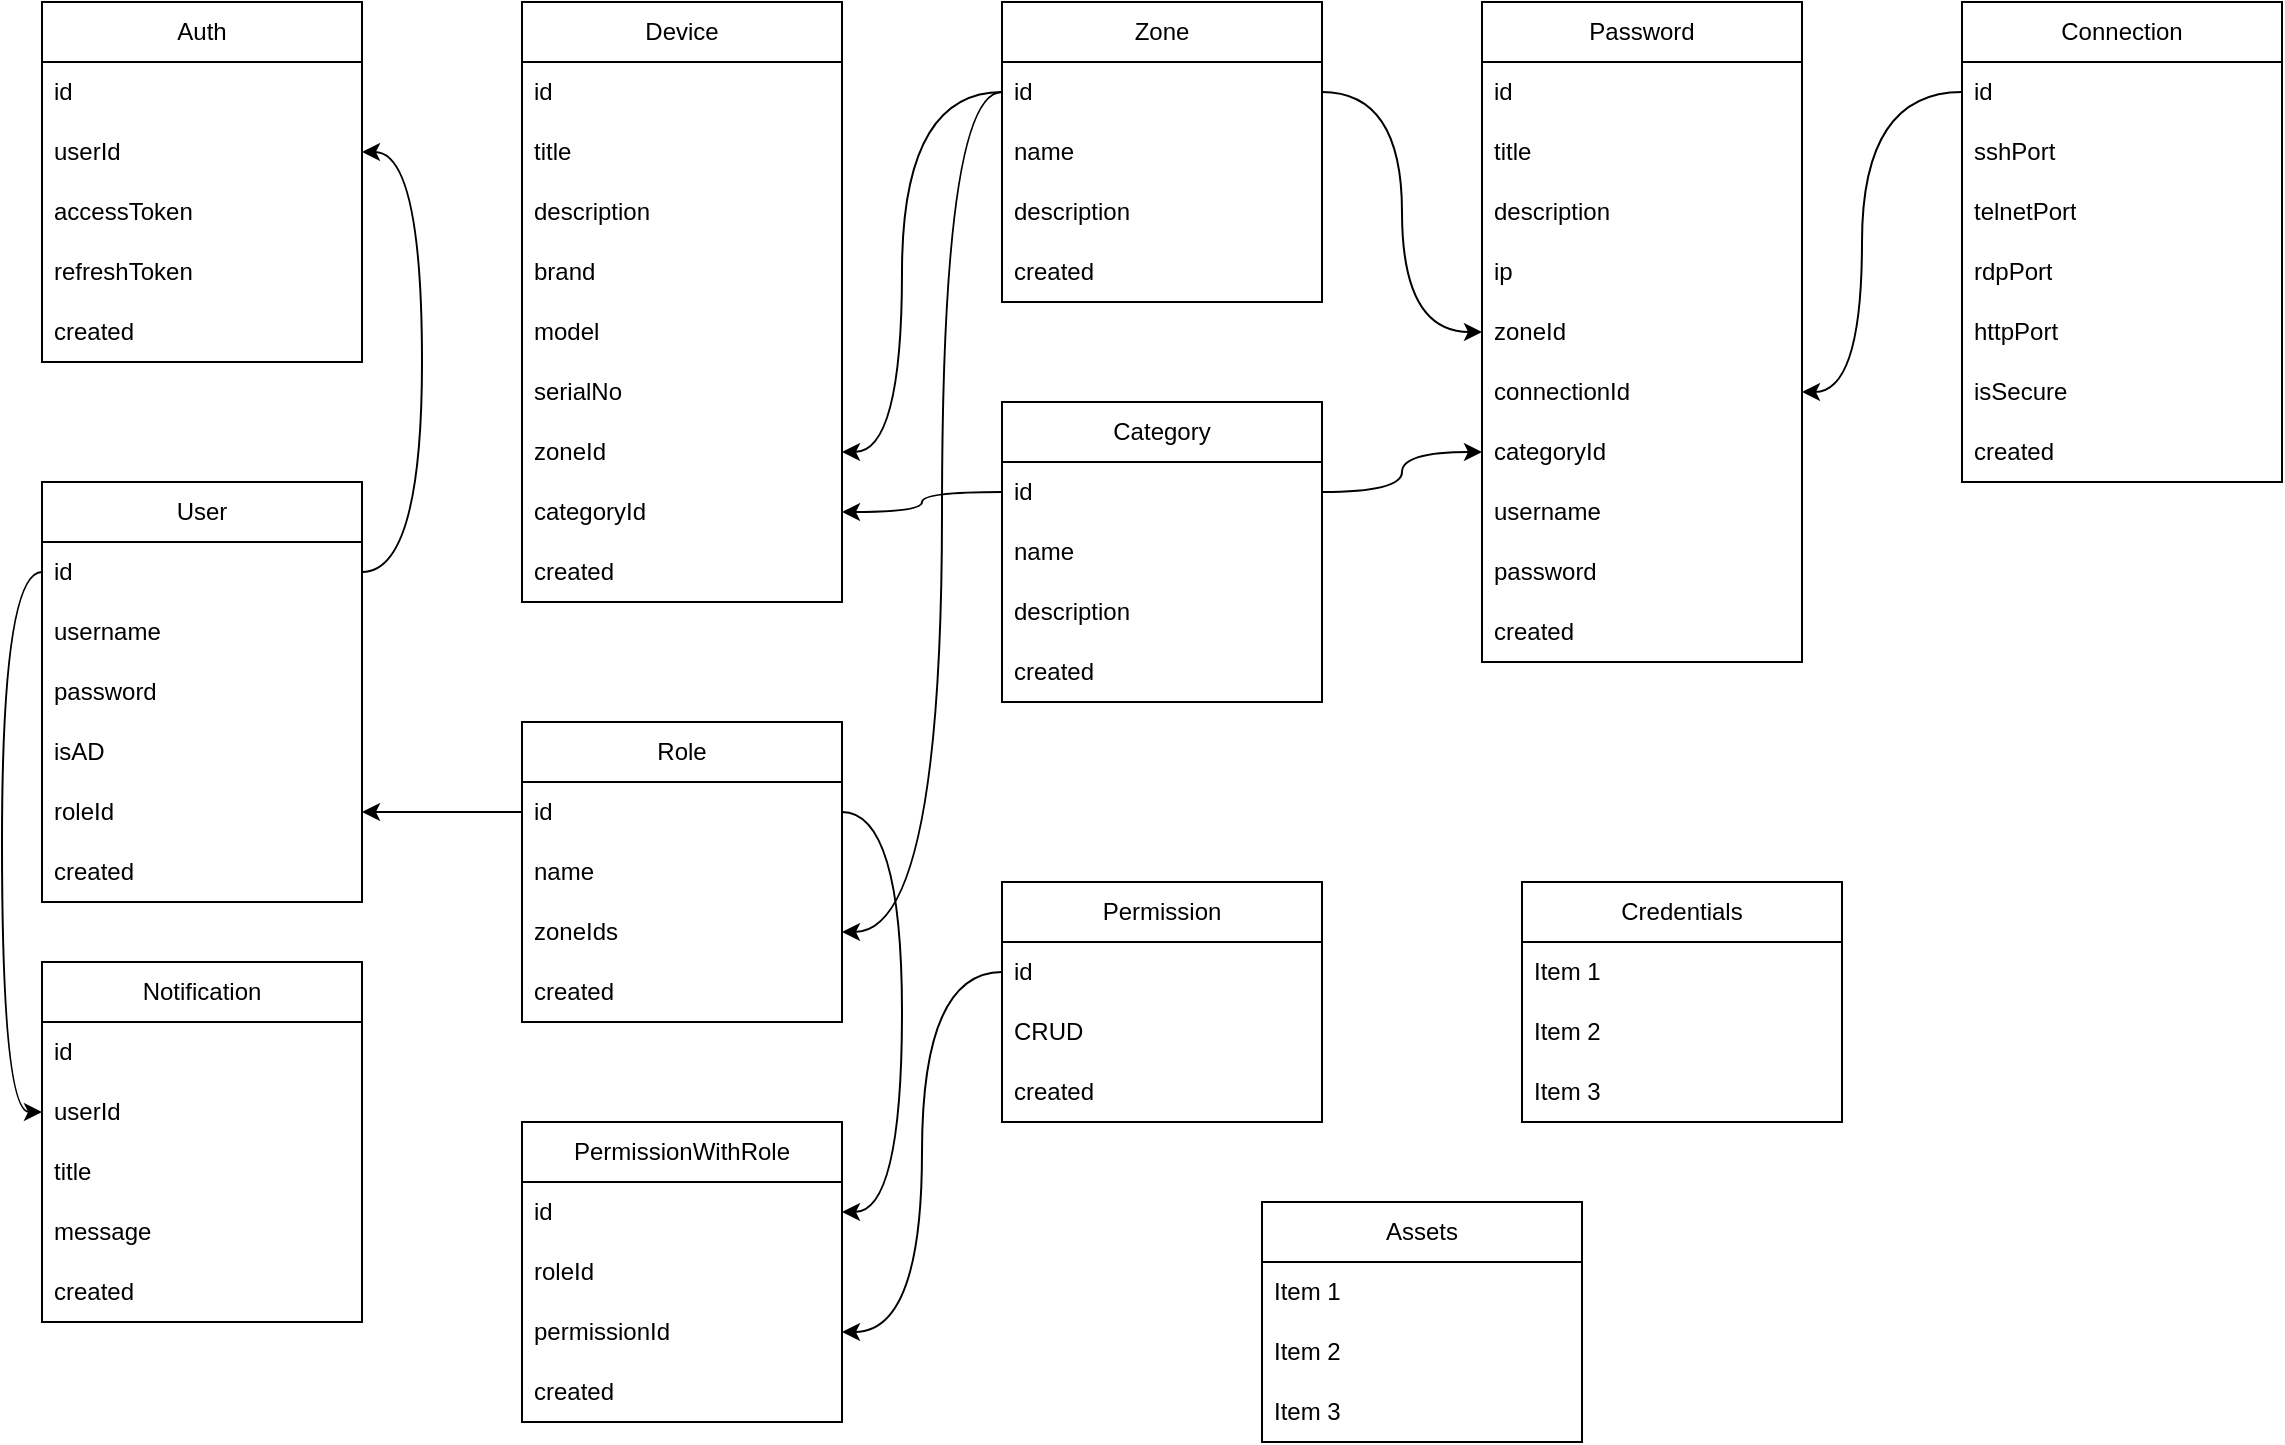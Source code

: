 <mxfile>
    <diagram id="iAbx08jiYh2Qf94keAqR" name="database">
        <mxGraphModel dx="1130" dy="825" grid="1" gridSize="10" guides="1" tooltips="1" connect="1" arrows="1" fold="1" page="1" pageScale="1" pageWidth="850" pageHeight="1100" math="0" shadow="0">
            <root>
                <mxCell id="0"/>
                <mxCell id="1" parent="0"/>
                <mxCell id="482" value="User" style="swimlane;fontStyle=0;childLayout=stackLayout;horizontal=1;startSize=30;horizontalStack=0;resizeParent=1;resizeParentMax=0;resizeLast=0;collapsible=1;marginBottom=0;whiteSpace=wrap;html=1;align=center;" parent="1" vertex="1">
                    <mxGeometry x="40" y="280" width="160" height="210" as="geometry"/>
                </mxCell>
                <mxCell id="483" value="id" style="text;strokeColor=none;fillColor=none;align=left;verticalAlign=middle;spacingLeft=4;spacingRight=4;overflow=hidden;points=[[0,0.5],[1,0.5]];portConstraint=eastwest;rotatable=0;whiteSpace=wrap;html=1;" parent="482" vertex="1">
                    <mxGeometry y="30" width="160" height="30" as="geometry"/>
                </mxCell>
                <mxCell id="484" value="username" style="text;strokeColor=none;fillColor=none;align=left;verticalAlign=middle;spacingLeft=4;spacingRight=4;overflow=hidden;points=[[0,0.5],[1,0.5]];portConstraint=eastwest;rotatable=0;whiteSpace=wrap;html=1;" parent="482" vertex="1">
                    <mxGeometry y="60" width="160" height="30" as="geometry"/>
                </mxCell>
                <mxCell id="485" value="password" style="text;strokeColor=none;fillColor=none;align=left;verticalAlign=middle;spacingLeft=4;spacingRight=4;overflow=hidden;points=[[0,0.5],[1,0.5]];portConstraint=eastwest;rotatable=0;whiteSpace=wrap;html=1;" parent="482" vertex="1">
                    <mxGeometry y="90" width="160" height="30" as="geometry"/>
                </mxCell>
                <mxCell id="486" value="isAD" style="text;strokeColor=none;fillColor=none;align=left;verticalAlign=middle;spacingLeft=4;spacingRight=4;overflow=hidden;points=[[0,0.5],[1,0.5]];portConstraint=eastwest;rotatable=0;whiteSpace=wrap;html=1;" parent="482" vertex="1">
                    <mxGeometry y="120" width="160" height="30" as="geometry"/>
                </mxCell>
                <mxCell id="487" value="roleId" style="text;strokeColor=none;fillColor=none;align=left;verticalAlign=middle;spacingLeft=4;spacingRight=4;overflow=hidden;points=[[0,0.5],[1,0.5]];portConstraint=eastwest;rotatable=0;whiteSpace=wrap;html=1;" parent="482" vertex="1">
                    <mxGeometry y="150" width="160" height="30" as="geometry"/>
                </mxCell>
                <mxCell id="488" value="created" style="text;strokeColor=none;fillColor=none;align=left;verticalAlign=middle;spacingLeft=4;spacingRight=4;overflow=hidden;points=[[0,0.5],[1,0.5]];portConstraint=eastwest;rotatable=0;whiteSpace=wrap;html=1;" parent="482" vertex="1">
                    <mxGeometry y="180" width="160" height="30" as="geometry"/>
                </mxCell>
                <mxCell id="489" value="Password" style="swimlane;fontStyle=0;childLayout=stackLayout;horizontal=1;startSize=30;horizontalStack=0;resizeParent=1;resizeParentMax=0;resizeLast=0;collapsible=1;marginBottom=0;whiteSpace=wrap;html=1;" parent="1" vertex="1">
                    <mxGeometry x="760" y="40" width="160" height="330" as="geometry"/>
                </mxCell>
                <mxCell id="490" value="id" style="text;strokeColor=none;fillColor=none;align=left;verticalAlign=middle;spacingLeft=4;spacingRight=4;overflow=hidden;points=[[0,0.5],[1,0.5]];portConstraint=eastwest;rotatable=0;whiteSpace=wrap;html=1;" parent="489" vertex="1">
                    <mxGeometry y="30" width="160" height="30" as="geometry"/>
                </mxCell>
                <mxCell id="491" value="title" style="text;strokeColor=none;fillColor=none;align=left;verticalAlign=middle;spacingLeft=4;spacingRight=4;overflow=hidden;points=[[0,0.5],[1,0.5]];portConstraint=eastwest;rotatable=0;whiteSpace=wrap;html=1;" parent="489" vertex="1">
                    <mxGeometry y="60" width="160" height="30" as="geometry"/>
                </mxCell>
                <mxCell id="492" value="description" style="text;strokeColor=none;fillColor=none;align=left;verticalAlign=middle;spacingLeft=4;spacingRight=4;overflow=hidden;points=[[0,0.5],[1,0.5]];portConstraint=eastwest;rotatable=0;whiteSpace=wrap;html=1;" parent="489" vertex="1">
                    <mxGeometry y="90" width="160" height="30" as="geometry"/>
                </mxCell>
                <mxCell id="493" value="ip" style="text;strokeColor=none;fillColor=none;align=left;verticalAlign=middle;spacingLeft=4;spacingRight=4;overflow=hidden;points=[[0,0.5],[1,0.5]];portConstraint=eastwest;rotatable=0;whiteSpace=wrap;html=1;" parent="489" vertex="1">
                    <mxGeometry y="120" width="160" height="30" as="geometry"/>
                </mxCell>
                <mxCell id="494" value="zoneId" style="text;strokeColor=none;fillColor=none;align=left;verticalAlign=middle;spacingLeft=4;spacingRight=4;overflow=hidden;points=[[0,0.5],[1,0.5]];portConstraint=eastwest;rotatable=0;whiteSpace=wrap;html=1;" parent="489" vertex="1">
                    <mxGeometry y="150" width="160" height="30" as="geometry"/>
                </mxCell>
                <mxCell id="559" value="connectionId" style="text;strokeColor=none;fillColor=none;align=left;verticalAlign=middle;spacingLeft=4;spacingRight=4;overflow=hidden;points=[[0,0.5],[1,0.5]];portConstraint=eastwest;rotatable=0;whiteSpace=wrap;html=1;" parent="489" vertex="1">
                    <mxGeometry y="180" width="160" height="30" as="geometry"/>
                </mxCell>
                <mxCell id="591" value="categoryId" style="text;strokeColor=none;fillColor=none;align=left;verticalAlign=middle;spacingLeft=4;spacingRight=4;overflow=hidden;points=[[0,0.5],[1,0.5]];portConstraint=eastwest;rotatable=0;whiteSpace=wrap;html=1;" parent="489" vertex="1">
                    <mxGeometry y="210" width="160" height="30" as="geometry"/>
                </mxCell>
                <mxCell id="495" value="username" style="text;strokeColor=none;fillColor=none;align=left;verticalAlign=middle;spacingLeft=4;spacingRight=4;overflow=hidden;points=[[0,0.5],[1,0.5]];portConstraint=eastwest;rotatable=0;whiteSpace=wrap;html=1;" parent="489" vertex="1">
                    <mxGeometry y="240" width="160" height="30" as="geometry"/>
                </mxCell>
                <mxCell id="496" value="password" style="text;strokeColor=none;fillColor=none;align=left;verticalAlign=middle;spacingLeft=4;spacingRight=4;overflow=hidden;points=[[0,0.5],[1,0.5]];portConstraint=eastwest;rotatable=0;whiteSpace=wrap;html=1;" parent="489" vertex="1">
                    <mxGeometry y="270" width="160" height="30" as="geometry"/>
                </mxCell>
                <mxCell id="497" value="created" style="text;strokeColor=none;fillColor=none;align=left;verticalAlign=middle;spacingLeft=4;spacingRight=4;overflow=hidden;points=[[0,0.5],[1,0.5]];portConstraint=eastwest;rotatable=0;whiteSpace=wrap;html=1;" parent="489" vertex="1">
                    <mxGeometry y="300" width="160" height="30" as="geometry"/>
                </mxCell>
                <mxCell id="498" value="Auth" style="swimlane;fontStyle=0;childLayout=stackLayout;horizontal=1;startSize=30;horizontalStack=0;resizeParent=1;resizeParentMax=0;resizeLast=0;collapsible=1;marginBottom=0;whiteSpace=wrap;html=1;" parent="1" vertex="1">
                    <mxGeometry x="40" y="40" width="160" height="180" as="geometry"/>
                </mxCell>
                <mxCell id="499" value="id" style="text;strokeColor=none;fillColor=none;align=left;verticalAlign=middle;spacingLeft=4;spacingRight=4;overflow=hidden;points=[[0,0.5],[1,0.5]];portConstraint=eastwest;rotatable=0;whiteSpace=wrap;html=1;" parent="498" vertex="1">
                    <mxGeometry y="30" width="160" height="30" as="geometry"/>
                </mxCell>
                <mxCell id="500" value="userId" style="text;strokeColor=none;fillColor=none;align=left;verticalAlign=middle;spacingLeft=4;spacingRight=4;overflow=hidden;points=[[0,0.5],[1,0.5]];portConstraint=eastwest;rotatable=0;whiteSpace=wrap;html=1;" parent="498" vertex="1">
                    <mxGeometry y="60" width="160" height="30" as="geometry"/>
                </mxCell>
                <mxCell id="501" value="accessToken" style="text;strokeColor=none;fillColor=none;align=left;verticalAlign=middle;spacingLeft=4;spacingRight=4;overflow=hidden;points=[[0,0.5],[1,0.5]];portConstraint=eastwest;rotatable=0;whiteSpace=wrap;html=1;" parent="498" vertex="1">
                    <mxGeometry y="90" width="160" height="30" as="geometry"/>
                </mxCell>
                <mxCell id="502" value="refreshToken" style="text;strokeColor=none;fillColor=none;align=left;verticalAlign=middle;spacingLeft=4;spacingRight=4;overflow=hidden;points=[[0,0.5],[1,0.5]];portConstraint=eastwest;rotatable=0;whiteSpace=wrap;html=1;" parent="498" vertex="1">
                    <mxGeometry y="120" width="160" height="30" as="geometry"/>
                </mxCell>
                <mxCell id="503" value="created" style="text;strokeColor=none;fillColor=none;align=left;verticalAlign=middle;spacingLeft=4;spacingRight=4;overflow=hidden;points=[[0,0.5],[1,0.5]];portConstraint=eastwest;rotatable=0;whiteSpace=wrap;html=1;" parent="498" vertex="1">
                    <mxGeometry y="150" width="160" height="30" as="geometry"/>
                </mxCell>
                <mxCell id="504" value="Device" style="swimlane;fontStyle=0;childLayout=stackLayout;horizontal=1;startSize=30;horizontalStack=0;resizeParent=1;resizeParentMax=0;resizeLast=0;collapsible=1;marginBottom=0;whiteSpace=wrap;html=1;" parent="1" vertex="1">
                    <mxGeometry x="280" y="40" width="160" height="300" as="geometry"/>
                </mxCell>
                <mxCell id="505" value="id" style="text;strokeColor=none;fillColor=none;align=left;verticalAlign=middle;spacingLeft=4;spacingRight=4;overflow=hidden;points=[[0,0.5],[1,0.5]];portConstraint=eastwest;rotatable=0;whiteSpace=wrap;html=1;" parent="504" vertex="1">
                    <mxGeometry y="30" width="160" height="30" as="geometry"/>
                </mxCell>
                <mxCell id="506" value="title" style="text;strokeColor=none;fillColor=none;align=left;verticalAlign=middle;spacingLeft=4;spacingRight=4;overflow=hidden;points=[[0,0.5],[1,0.5]];portConstraint=eastwest;rotatable=0;whiteSpace=wrap;html=1;" parent="504" vertex="1">
                    <mxGeometry y="60" width="160" height="30" as="geometry"/>
                </mxCell>
                <mxCell id="507" value="description" style="text;strokeColor=none;fillColor=none;align=left;verticalAlign=middle;spacingLeft=4;spacingRight=4;overflow=hidden;points=[[0,0.5],[1,0.5]];portConstraint=eastwest;rotatable=0;whiteSpace=wrap;html=1;" parent="504" vertex="1">
                    <mxGeometry y="90" width="160" height="30" as="geometry"/>
                </mxCell>
                <mxCell id="508" value="brand" style="text;strokeColor=none;fillColor=none;align=left;verticalAlign=middle;spacingLeft=4;spacingRight=4;overflow=hidden;points=[[0,0.5],[1,0.5]];portConstraint=eastwest;rotatable=0;whiteSpace=wrap;html=1;" parent="504" vertex="1">
                    <mxGeometry y="120" width="160" height="30" as="geometry"/>
                </mxCell>
                <mxCell id="509" value="model" style="text;strokeColor=none;fillColor=none;align=left;verticalAlign=middle;spacingLeft=4;spacingRight=4;overflow=hidden;points=[[0,0.5],[1,0.5]];portConstraint=eastwest;rotatable=0;whiteSpace=wrap;html=1;" parent="504" vertex="1">
                    <mxGeometry y="150" width="160" height="30" as="geometry"/>
                </mxCell>
                <mxCell id="510" value="serialNo" style="text;strokeColor=none;fillColor=none;align=left;verticalAlign=middle;spacingLeft=4;spacingRight=4;overflow=hidden;points=[[0,0.5],[1,0.5]];portConstraint=eastwest;rotatable=0;whiteSpace=wrap;html=1;" parent="504" vertex="1">
                    <mxGeometry y="180" width="160" height="30" as="geometry"/>
                </mxCell>
                <mxCell id="511" value="zoneId" style="text;strokeColor=none;fillColor=none;align=left;verticalAlign=middle;spacingLeft=4;spacingRight=4;overflow=hidden;points=[[0,0.5],[1,0.5]];portConstraint=eastwest;rotatable=0;whiteSpace=wrap;html=1;" parent="504" vertex="1">
                    <mxGeometry y="210" width="160" height="30" as="geometry"/>
                </mxCell>
                <mxCell id="590" value="categoryId" style="text;strokeColor=none;fillColor=none;align=left;verticalAlign=middle;spacingLeft=4;spacingRight=4;overflow=hidden;points=[[0,0.5],[1,0.5]];portConstraint=eastwest;rotatable=0;whiteSpace=wrap;html=1;" parent="504" vertex="1">
                    <mxGeometry y="240" width="160" height="30" as="geometry"/>
                </mxCell>
                <mxCell id="512" value="created" style="text;strokeColor=none;fillColor=none;align=left;verticalAlign=middle;spacingLeft=4;spacingRight=4;overflow=hidden;points=[[0,0.5],[1,0.5]];portConstraint=eastwest;rotatable=0;whiteSpace=wrap;html=1;" parent="504" vertex="1">
                    <mxGeometry y="270" width="160" height="30" as="geometry"/>
                </mxCell>
                <mxCell id="513" value="Zone" style="swimlane;fontStyle=0;childLayout=stackLayout;horizontal=1;startSize=30;horizontalStack=0;resizeParent=1;resizeParentMax=0;resizeLast=0;collapsible=1;marginBottom=0;whiteSpace=wrap;html=1;" parent="1" vertex="1">
                    <mxGeometry x="520" y="40" width="160" height="150" as="geometry"/>
                </mxCell>
                <mxCell id="514" value="id" style="text;strokeColor=none;fillColor=none;align=left;verticalAlign=middle;spacingLeft=4;spacingRight=4;overflow=hidden;points=[[0,0.5],[1,0.5]];portConstraint=eastwest;rotatable=0;whiteSpace=wrap;html=1;" parent="513" vertex="1">
                    <mxGeometry y="30" width="160" height="30" as="geometry"/>
                </mxCell>
                <mxCell id="515" value="name" style="text;strokeColor=none;fillColor=none;align=left;verticalAlign=middle;spacingLeft=4;spacingRight=4;overflow=hidden;points=[[0,0.5],[1,0.5]];portConstraint=eastwest;rotatable=0;whiteSpace=wrap;html=1;" parent="513" vertex="1">
                    <mxGeometry y="60" width="160" height="30" as="geometry"/>
                </mxCell>
                <mxCell id="516" value="description" style="text;strokeColor=none;fillColor=none;align=left;verticalAlign=middle;spacingLeft=4;spacingRight=4;overflow=hidden;points=[[0,0.5],[1,0.5]];portConstraint=eastwest;rotatable=0;whiteSpace=wrap;html=1;" parent="513" vertex="1">
                    <mxGeometry y="90" width="160" height="30" as="geometry"/>
                </mxCell>
                <mxCell id="517" value="created" style="text;strokeColor=none;fillColor=none;align=left;verticalAlign=middle;spacingLeft=4;spacingRight=4;overflow=hidden;points=[[0,0.5],[1,0.5]];portConstraint=eastwest;rotatable=0;whiteSpace=wrap;html=1;" parent="513" vertex="1">
                    <mxGeometry y="120" width="160" height="30" as="geometry"/>
                </mxCell>
                <mxCell id="518" value="" style="endArrow=classic;html=1;edgeStyle=elbowEdgeStyle;curved=1;" parent="1" source="483" target="500" edge="1">
                    <mxGeometry width="50" height="50" relative="1" as="geometry">
                        <mxPoint x="300" y="257" as="sourcePoint"/>
                        <mxPoint x="300" y="487" as="targetPoint"/>
                        <Array as="points">
                            <mxPoint x="230" y="410"/>
                        </Array>
                    </mxGeometry>
                </mxCell>
                <mxCell id="519" value="" style="endArrow=classic;html=1;edgeStyle=elbowEdgeStyle;curved=1;" parent="1" source="514" target="494" edge="1">
                    <mxGeometry width="50" height="50" relative="1" as="geometry">
                        <mxPoint x="750" y="100" as="sourcePoint"/>
                        <mxPoint x="540.0" y="214" as="targetPoint"/>
                        <Array as="points">
                            <mxPoint x="720" y="140"/>
                        </Array>
                    </mxGeometry>
                </mxCell>
                <mxCell id="520" value="" style="endArrow=classic;html=1;edgeStyle=elbowEdgeStyle;curved=1;" parent="1" source="514" target="511" edge="1">
                    <mxGeometry width="50" height="50" relative="1" as="geometry">
                        <mxPoint x="740" y="97" as="sourcePoint"/>
                        <mxPoint x="740" y="437" as="targetPoint"/>
                        <Array as="points">
                            <mxPoint x="470" y="170"/>
                        </Array>
                    </mxGeometry>
                </mxCell>
                <mxCell id="532" value="Notification" style="swimlane;fontStyle=0;childLayout=stackLayout;horizontal=1;startSize=30;horizontalStack=0;resizeParent=1;resizeParentMax=0;resizeLast=0;collapsible=1;marginBottom=0;whiteSpace=wrap;html=1;" parent="1" vertex="1">
                    <mxGeometry x="40" y="520" width="160" height="180" as="geometry"/>
                </mxCell>
                <mxCell id="533" value="id" style="text;strokeColor=none;fillColor=none;align=left;verticalAlign=middle;spacingLeft=4;spacingRight=4;overflow=hidden;points=[[0,0.5],[1,0.5]];portConstraint=eastwest;rotatable=0;whiteSpace=wrap;html=1;" parent="532" vertex="1">
                    <mxGeometry y="30" width="160" height="30" as="geometry"/>
                </mxCell>
                <mxCell id="561" value="userId" style="text;strokeColor=none;fillColor=none;align=left;verticalAlign=middle;spacingLeft=4;spacingRight=4;overflow=hidden;points=[[0,0.5],[1,0.5]];portConstraint=eastwest;rotatable=0;whiteSpace=wrap;html=1;" parent="532" vertex="1">
                    <mxGeometry y="60" width="160" height="30" as="geometry"/>
                </mxCell>
                <mxCell id="534" value="title" style="text;strokeColor=none;fillColor=none;align=left;verticalAlign=middle;spacingLeft=4;spacingRight=4;overflow=hidden;points=[[0,0.5],[1,0.5]];portConstraint=eastwest;rotatable=0;whiteSpace=wrap;html=1;" parent="532" vertex="1">
                    <mxGeometry y="90" width="160" height="30" as="geometry"/>
                </mxCell>
                <mxCell id="535" value="message" style="text;strokeColor=none;fillColor=none;align=left;verticalAlign=middle;spacingLeft=4;spacingRight=4;overflow=hidden;points=[[0,0.5],[1,0.5]];portConstraint=eastwest;rotatable=0;whiteSpace=wrap;html=1;" parent="532" vertex="1">
                    <mxGeometry y="120" width="160" height="30" as="geometry"/>
                </mxCell>
                <mxCell id="536" value="created" style="text;strokeColor=none;fillColor=none;align=left;verticalAlign=middle;spacingLeft=4;spacingRight=4;overflow=hidden;points=[[0,0.5],[1,0.5]];portConstraint=eastwest;rotatable=0;whiteSpace=wrap;html=1;" parent="532" vertex="1">
                    <mxGeometry y="150" width="160" height="30" as="geometry"/>
                </mxCell>
                <mxCell id="537" value="Role" style="swimlane;fontStyle=0;childLayout=stackLayout;horizontal=1;startSize=30;horizontalStack=0;resizeParent=1;resizeParentMax=0;resizeLast=0;collapsible=1;marginBottom=0;whiteSpace=wrap;html=1;" parent="1" vertex="1">
                    <mxGeometry x="280" y="400" width="160" height="150" as="geometry"/>
                </mxCell>
                <mxCell id="538" value="id" style="text;strokeColor=none;fillColor=none;align=left;verticalAlign=middle;spacingLeft=4;spacingRight=4;overflow=hidden;points=[[0,0.5],[1,0.5]];portConstraint=eastwest;rotatable=0;whiteSpace=wrap;html=1;" parent="537" vertex="1">
                    <mxGeometry y="30" width="160" height="30" as="geometry"/>
                </mxCell>
                <mxCell id="539" value="name" style="text;strokeColor=none;fillColor=none;align=left;verticalAlign=middle;spacingLeft=4;spacingRight=4;overflow=hidden;points=[[0,0.5],[1,0.5]];portConstraint=eastwest;rotatable=0;whiteSpace=wrap;html=1;" parent="537" vertex="1">
                    <mxGeometry y="60" width="160" height="30" as="geometry"/>
                </mxCell>
                <mxCell id="540" value="zoneIds" style="text;strokeColor=none;fillColor=none;align=left;verticalAlign=middle;spacingLeft=4;spacingRight=4;overflow=hidden;points=[[0,0.5],[1,0.5]];portConstraint=eastwest;rotatable=0;whiteSpace=wrap;html=1;" parent="537" vertex="1">
                    <mxGeometry y="90" width="160" height="30" as="geometry"/>
                </mxCell>
                <mxCell id="541" value="created" style="text;strokeColor=none;fillColor=none;align=left;verticalAlign=middle;spacingLeft=4;spacingRight=4;overflow=hidden;points=[[0,0.5],[1,0.5]];portConstraint=eastwest;rotatable=0;whiteSpace=wrap;html=1;" parent="537" vertex="1">
                    <mxGeometry y="120" width="160" height="30" as="geometry"/>
                </mxCell>
                <mxCell id="542" value="" style="endArrow=classic;html=1;edgeStyle=elbowEdgeStyle;curved=1;" parent="1" source="514" target="540" edge="1">
                    <mxGeometry width="50" height="50" relative="1" as="geometry">
                        <mxPoint x="210" y="675" as="sourcePoint"/>
                        <mxPoint x="440" y="465" as="targetPoint"/>
                        <Array as="points">
                            <mxPoint x="490" y="300"/>
                        </Array>
                    </mxGeometry>
                </mxCell>
                <mxCell id="543" value="" style="endArrow=classic;html=1;edgeStyle=elbowEdgeStyle;curved=1;" parent="1" source="538" target="487" edge="1">
                    <mxGeometry width="50" height="50" relative="1" as="geometry">
                        <mxPoint x="290" y="430" as="sourcePoint"/>
                        <mxPoint x="210" y="675" as="targetPoint"/>
                        <Array as="points"/>
                    </mxGeometry>
                </mxCell>
                <mxCell id="554" value="Connection" style="swimlane;fontStyle=0;childLayout=stackLayout;horizontal=1;startSize=30;horizontalStack=0;resizeParent=1;resizeParentMax=0;resizeLast=0;collapsible=1;marginBottom=0;whiteSpace=wrap;html=1;" parent="1" vertex="1">
                    <mxGeometry x="1000" y="40" width="160" height="240" as="geometry"/>
                </mxCell>
                <mxCell id="555" value="id" style="text;strokeColor=none;fillColor=none;align=left;verticalAlign=middle;spacingLeft=4;spacingRight=4;overflow=hidden;points=[[0,0.5],[1,0.5]];portConstraint=eastwest;rotatable=0;whiteSpace=wrap;html=1;" parent="554" vertex="1">
                    <mxGeometry y="30" width="160" height="30" as="geometry"/>
                </mxCell>
                <mxCell id="556" value="sshPort" style="text;strokeColor=none;fillColor=none;align=left;verticalAlign=middle;spacingLeft=4;spacingRight=4;overflow=hidden;points=[[0,0.5],[1,0.5]];portConstraint=eastwest;rotatable=0;whiteSpace=wrap;html=1;" parent="554" vertex="1">
                    <mxGeometry y="60" width="160" height="30" as="geometry"/>
                </mxCell>
                <mxCell id="597" value="telnetPort" style="text;strokeColor=none;fillColor=none;align=left;verticalAlign=middle;spacingLeft=4;spacingRight=4;overflow=hidden;points=[[0,0.5],[1,0.5]];portConstraint=eastwest;rotatable=0;whiteSpace=wrap;html=1;" parent="554" vertex="1">
                    <mxGeometry y="90" width="160" height="30" as="geometry"/>
                </mxCell>
                <mxCell id="565" value="rdpPort" style="text;strokeColor=none;fillColor=none;align=left;verticalAlign=middle;spacingLeft=4;spacingRight=4;overflow=hidden;points=[[0,0.5],[1,0.5]];portConstraint=eastwest;rotatable=0;whiteSpace=wrap;html=1;" parent="554" vertex="1">
                    <mxGeometry y="120" width="160" height="30" as="geometry"/>
                </mxCell>
                <mxCell id="564" value="httpPort" style="text;strokeColor=none;fillColor=none;align=left;verticalAlign=middle;spacingLeft=4;spacingRight=4;overflow=hidden;points=[[0,0.5],[1,0.5]];portConstraint=eastwest;rotatable=0;whiteSpace=wrap;html=1;" parent="554" vertex="1">
                    <mxGeometry y="150" width="160" height="30" as="geometry"/>
                </mxCell>
                <mxCell id="596" value="isSecure" style="text;strokeColor=none;fillColor=none;align=left;verticalAlign=middle;spacingLeft=4;spacingRight=4;overflow=hidden;points=[[0,0.5],[1,0.5]];portConstraint=eastwest;rotatable=0;whiteSpace=wrap;html=1;" parent="554" vertex="1">
                    <mxGeometry y="180" width="160" height="30" as="geometry"/>
                </mxCell>
                <mxCell id="558" value="created" style="text;strokeColor=none;fillColor=none;align=left;verticalAlign=middle;spacingLeft=4;spacingRight=4;overflow=hidden;points=[[0,0.5],[1,0.5]];portConstraint=eastwest;rotatable=0;whiteSpace=wrap;html=1;" parent="554" vertex="1">
                    <mxGeometry y="210" width="160" height="30" as="geometry"/>
                </mxCell>
                <mxCell id="560" value="" style="endArrow=classic;html=1;edgeStyle=elbowEdgeStyle;curved=1;" parent="1" source="555" target="559" edge="1">
                    <mxGeometry width="50" height="50" relative="1" as="geometry">
                        <mxPoint x="690" y="95" as="sourcePoint"/>
                        <mxPoint x="770" y="215" as="targetPoint"/>
                        <Array as="points">
                            <mxPoint x="950" y="160"/>
                        </Array>
                    </mxGeometry>
                </mxCell>
                <mxCell id="562" value="" style="endArrow=classic;html=1;edgeStyle=elbowEdgeStyle;curved=1;" parent="1" source="483" target="561" edge="1">
                    <mxGeometry width="50" height="50" relative="1" as="geometry">
                        <mxPoint x="290" y="415" as="sourcePoint"/>
                        <mxPoint x="250" y="350" as="targetPoint"/>
                        <Array as="points">
                            <mxPoint x="20" y="450"/>
                        </Array>
                    </mxGeometry>
                </mxCell>
                <mxCell id="580" value="Category" style="swimlane;fontStyle=0;childLayout=stackLayout;horizontal=1;startSize=30;horizontalStack=0;resizeParent=1;resizeParentMax=0;resizeLast=0;collapsible=1;marginBottom=0;whiteSpace=wrap;html=1;" parent="1" vertex="1">
                    <mxGeometry x="520" y="240" width="160" height="150" as="geometry"/>
                </mxCell>
                <mxCell id="581" value="id" style="text;strokeColor=none;fillColor=none;align=left;verticalAlign=middle;spacingLeft=4;spacingRight=4;overflow=hidden;points=[[0,0.5],[1,0.5]];portConstraint=eastwest;rotatable=0;whiteSpace=wrap;html=1;" parent="580" vertex="1">
                    <mxGeometry y="30" width="160" height="30" as="geometry"/>
                </mxCell>
                <mxCell id="582" value="name" style="text;strokeColor=none;fillColor=none;align=left;verticalAlign=middle;spacingLeft=4;spacingRight=4;overflow=hidden;points=[[0,0.5],[1,0.5]];portConstraint=eastwest;rotatable=0;whiteSpace=wrap;html=1;" parent="580" vertex="1">
                    <mxGeometry y="60" width="160" height="30" as="geometry"/>
                </mxCell>
                <mxCell id="583" value="description" style="text;strokeColor=none;fillColor=none;align=left;verticalAlign=middle;spacingLeft=4;spacingRight=4;overflow=hidden;points=[[0,0.5],[1,0.5]];portConstraint=eastwest;rotatable=0;whiteSpace=wrap;html=1;" parent="580" vertex="1">
                    <mxGeometry y="90" width="160" height="30" as="geometry"/>
                </mxCell>
                <mxCell id="584" value="created" style="text;strokeColor=none;fillColor=none;align=left;verticalAlign=middle;spacingLeft=4;spacingRight=4;overflow=hidden;points=[[0,0.5],[1,0.5]];portConstraint=eastwest;rotatable=0;whiteSpace=wrap;html=1;" parent="580" vertex="1">
                    <mxGeometry y="120" width="160" height="30" as="geometry"/>
                </mxCell>
                <mxCell id="592" value="" style="endArrow=classic;html=1;edgeStyle=elbowEdgeStyle;curved=1;" parent="1" source="581" target="590" edge="1">
                    <mxGeometry width="50" height="50" relative="1" as="geometry">
                        <mxPoint x="630" y="440" as="sourcePoint"/>
                        <mxPoint x="550" y="440" as="targetPoint"/>
                        <Array as="points"/>
                    </mxGeometry>
                </mxCell>
                <mxCell id="593" value="" style="endArrow=classic;html=1;edgeStyle=elbowEdgeStyle;curved=1;" parent="1" source="581" target="591" edge="1">
                    <mxGeometry width="50" height="50" relative="1" as="geometry">
                        <mxPoint x="640" y="450" as="sourcePoint"/>
                        <mxPoint x="560" y="450" as="targetPoint"/>
                        <Array as="points"/>
                    </mxGeometry>
                </mxCell>
                <mxCell id="603" value="PermissionWithRole" style="swimlane;fontStyle=0;childLayout=stackLayout;horizontal=1;startSize=30;horizontalStack=0;resizeParent=1;resizeParentMax=0;resizeLast=0;collapsible=1;marginBottom=0;whiteSpace=wrap;html=1;" parent="1" vertex="1">
                    <mxGeometry x="280" y="600" width="160" height="150" as="geometry"/>
                </mxCell>
                <mxCell id="604" value="id" style="text;strokeColor=none;fillColor=none;align=left;verticalAlign=middle;spacingLeft=4;spacingRight=4;overflow=hidden;points=[[0,0.5],[1,0.5]];portConstraint=eastwest;rotatable=0;whiteSpace=wrap;html=1;" parent="603" vertex="1">
                    <mxGeometry y="30" width="160" height="30" as="geometry"/>
                </mxCell>
                <mxCell id="605" value="roleId" style="text;strokeColor=none;fillColor=none;align=left;verticalAlign=middle;spacingLeft=4;spacingRight=4;overflow=hidden;points=[[0,0.5],[1,0.5]];portConstraint=eastwest;rotatable=0;whiteSpace=wrap;html=1;" parent="603" vertex="1">
                    <mxGeometry y="60" width="160" height="30" as="geometry"/>
                </mxCell>
                <mxCell id="606" value="permissionId" style="text;strokeColor=none;fillColor=none;align=left;verticalAlign=middle;spacingLeft=4;spacingRight=4;overflow=hidden;points=[[0,0.5],[1,0.5]];portConstraint=eastwest;rotatable=0;whiteSpace=wrap;html=1;" parent="603" vertex="1">
                    <mxGeometry y="90" width="160" height="30" as="geometry"/>
                </mxCell>
                <mxCell id="607" value="created" style="text;strokeColor=none;fillColor=none;align=left;verticalAlign=middle;spacingLeft=4;spacingRight=4;overflow=hidden;points=[[0,0.5],[1,0.5]];portConstraint=eastwest;rotatable=0;whiteSpace=wrap;html=1;" parent="603" vertex="1">
                    <mxGeometry y="120" width="160" height="30" as="geometry"/>
                </mxCell>
                <mxCell id="608" value="Permission" style="swimlane;fontStyle=0;childLayout=stackLayout;horizontal=1;startSize=30;horizontalStack=0;resizeParent=1;resizeParentMax=0;resizeLast=0;collapsible=1;marginBottom=0;whiteSpace=wrap;html=1;" parent="1" vertex="1">
                    <mxGeometry x="520" y="480" width="160" height="120" as="geometry"/>
                </mxCell>
                <mxCell id="609" value="id" style="text;strokeColor=none;fillColor=none;align=left;verticalAlign=middle;spacingLeft=4;spacingRight=4;overflow=hidden;points=[[0,0.5],[1,0.5]];portConstraint=eastwest;rotatable=0;whiteSpace=wrap;html=1;" parent="608" vertex="1">
                    <mxGeometry y="30" width="160" height="30" as="geometry"/>
                </mxCell>
                <mxCell id="610" value="CRUD" style="text;strokeColor=none;fillColor=none;align=left;verticalAlign=middle;spacingLeft=4;spacingRight=4;overflow=hidden;points=[[0,0.5],[1,0.5]];portConstraint=eastwest;rotatable=0;whiteSpace=wrap;html=1;" parent="608" vertex="1">
                    <mxGeometry y="60" width="160" height="30" as="geometry"/>
                </mxCell>
                <mxCell id="612" value="created" style="text;strokeColor=none;fillColor=none;align=left;verticalAlign=middle;spacingLeft=4;spacingRight=4;overflow=hidden;points=[[0,0.5],[1,0.5]];portConstraint=eastwest;rotatable=0;whiteSpace=wrap;html=1;" parent="608" vertex="1">
                    <mxGeometry y="90" width="160" height="30" as="geometry"/>
                </mxCell>
                <mxCell id="614" value="" style="endArrow=classic;html=1;edgeStyle=elbowEdgeStyle;curved=1;" parent="1" source="538" target="604" edge="1">
                    <mxGeometry width="50" height="50" relative="1" as="geometry">
                        <mxPoint x="1050" y="480" as="sourcePoint"/>
                        <mxPoint x="970" y="480" as="targetPoint"/>
                        <Array as="points">
                            <mxPoint x="470" y="540"/>
                        </Array>
                    </mxGeometry>
                </mxCell>
                <mxCell id="615" value="" style="endArrow=classic;html=1;edgeStyle=elbowEdgeStyle;curved=1;" parent="1" source="609" target="606" edge="1">
                    <mxGeometry width="50" height="50" relative="1" as="geometry">
                        <mxPoint x="1060" y="490" as="sourcePoint"/>
                        <mxPoint x="980" y="490" as="targetPoint"/>
                        <Array as="points"/>
                    </mxGeometry>
                </mxCell>
                <mxCell id="616" value="Credentials" style="swimlane;fontStyle=0;childLayout=stackLayout;horizontal=1;startSize=30;horizontalStack=0;resizeParent=1;resizeParentMax=0;resizeLast=0;collapsible=1;marginBottom=0;whiteSpace=wrap;html=1;" vertex="1" parent="1">
                    <mxGeometry x="780" y="480" width="160" height="120" as="geometry"/>
                </mxCell>
                <mxCell id="617" value="Item 1" style="text;strokeColor=none;fillColor=none;align=left;verticalAlign=middle;spacingLeft=4;spacingRight=4;overflow=hidden;points=[[0,0.5],[1,0.5]];portConstraint=eastwest;rotatable=0;whiteSpace=wrap;html=1;" vertex="1" parent="616">
                    <mxGeometry y="30" width="160" height="30" as="geometry"/>
                </mxCell>
                <mxCell id="618" value="Item 2" style="text;strokeColor=none;fillColor=none;align=left;verticalAlign=middle;spacingLeft=4;spacingRight=4;overflow=hidden;points=[[0,0.5],[1,0.5]];portConstraint=eastwest;rotatable=0;whiteSpace=wrap;html=1;" vertex="1" parent="616">
                    <mxGeometry y="60" width="160" height="30" as="geometry"/>
                </mxCell>
                <mxCell id="619" value="Item 3" style="text;strokeColor=none;fillColor=none;align=left;verticalAlign=middle;spacingLeft=4;spacingRight=4;overflow=hidden;points=[[0,0.5],[1,0.5]];portConstraint=eastwest;rotatable=0;whiteSpace=wrap;html=1;" vertex="1" parent="616">
                    <mxGeometry y="90" width="160" height="30" as="geometry"/>
                </mxCell>
                <mxCell id="620" value="Assets" style="swimlane;fontStyle=0;childLayout=stackLayout;horizontal=1;startSize=30;horizontalStack=0;resizeParent=1;resizeParentMax=0;resizeLast=0;collapsible=1;marginBottom=0;whiteSpace=wrap;html=1;" vertex="1" parent="1">
                    <mxGeometry x="650" y="640" width="160" height="120" as="geometry"/>
                </mxCell>
                <mxCell id="621" value="Item 1" style="text;strokeColor=none;fillColor=none;align=left;verticalAlign=middle;spacingLeft=4;spacingRight=4;overflow=hidden;points=[[0,0.5],[1,0.5]];portConstraint=eastwest;rotatable=0;whiteSpace=wrap;html=1;" vertex="1" parent="620">
                    <mxGeometry y="30" width="160" height="30" as="geometry"/>
                </mxCell>
                <mxCell id="622" value="Item 2" style="text;strokeColor=none;fillColor=none;align=left;verticalAlign=middle;spacingLeft=4;spacingRight=4;overflow=hidden;points=[[0,0.5],[1,0.5]];portConstraint=eastwest;rotatable=0;whiteSpace=wrap;html=1;" vertex="1" parent="620">
                    <mxGeometry y="60" width="160" height="30" as="geometry"/>
                </mxCell>
                <mxCell id="623" value="Item 3" style="text;strokeColor=none;fillColor=none;align=left;verticalAlign=middle;spacingLeft=4;spacingRight=4;overflow=hidden;points=[[0,0.5],[1,0.5]];portConstraint=eastwest;rotatable=0;whiteSpace=wrap;html=1;" vertex="1" parent="620">
                    <mxGeometry y="90" width="160" height="30" as="geometry"/>
                </mxCell>
            </root>
        </mxGraphModel>
    </diagram>
</mxfile>